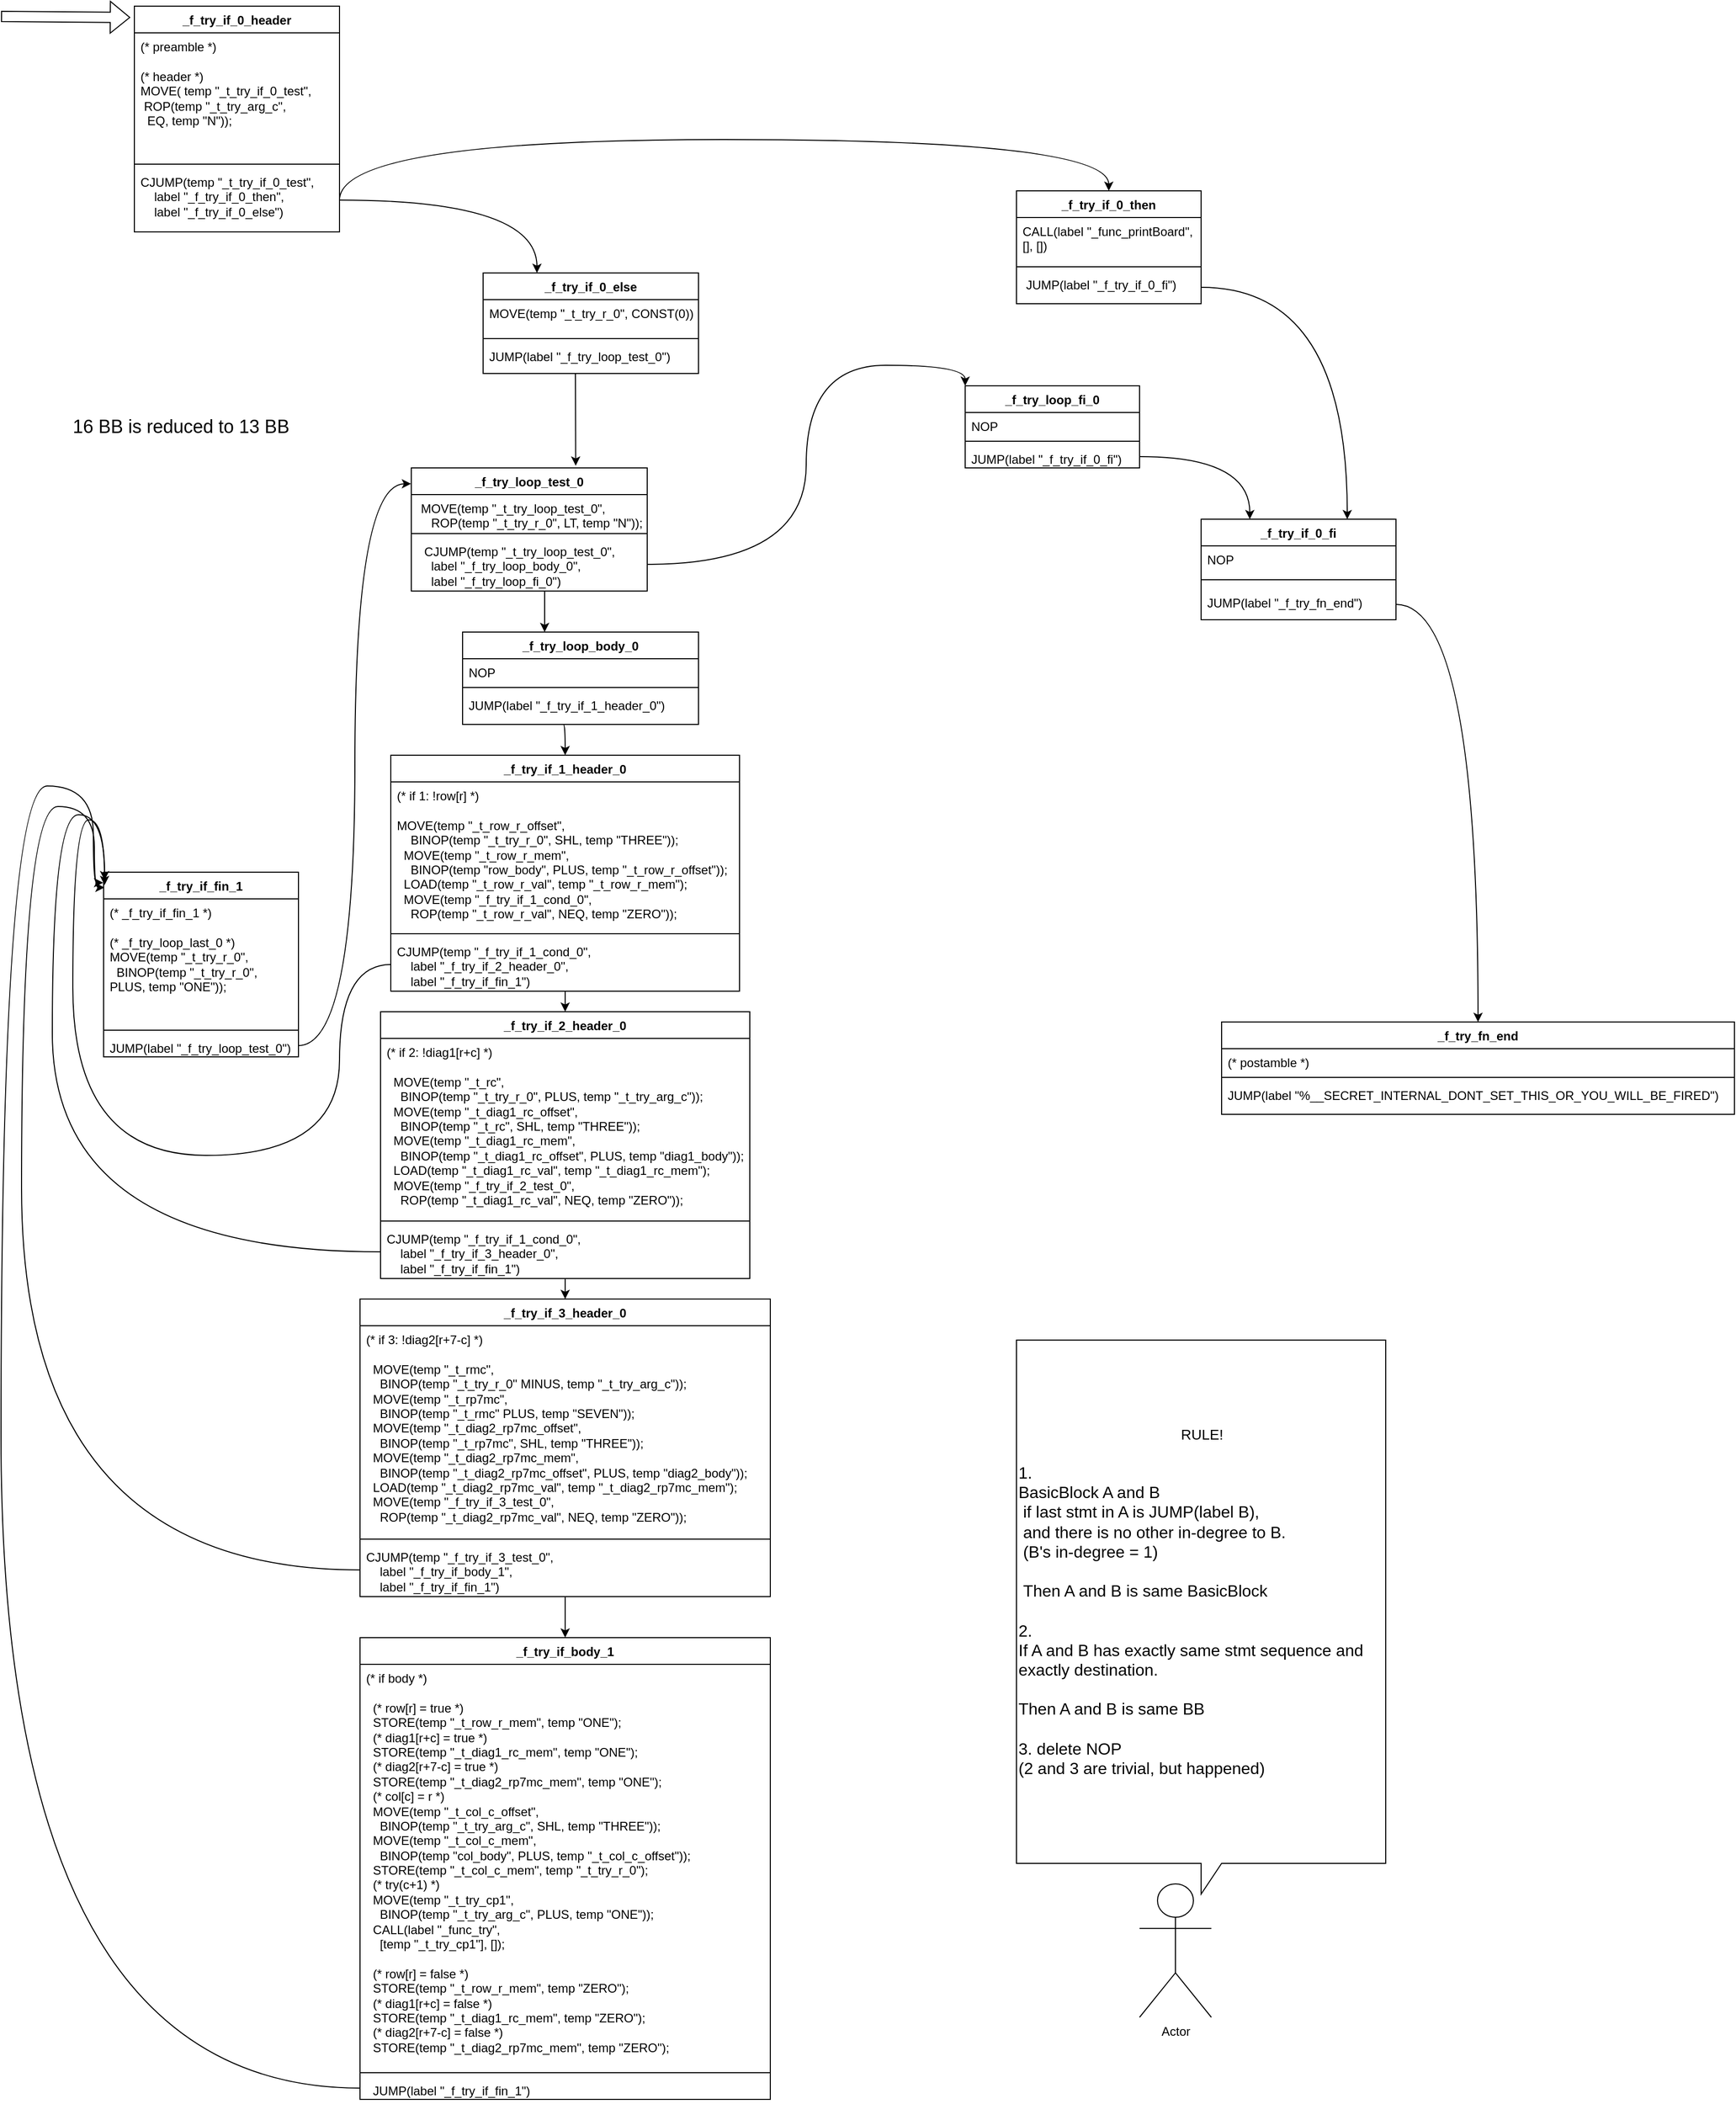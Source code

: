 <mxfile version="24.2.5" type="github">
  <diagram name="Page-1" id="pra8yOZ9Exb6OgbVI9pF">
    <mxGraphModel dx="2484" dy="1129" grid="1" gridSize="10" guides="1" tooltips="1" connect="1" arrows="1" fold="1" page="1" pageScale="1" pageWidth="850" pageHeight="1100" math="0" shadow="0">
      <root>
        <mxCell id="0" />
        <mxCell id="1" parent="0" />
        <mxCell id="ukRWAVQbogYnGtxhEbvE-15" value="_f_try_if_0_header" style="swimlane;fontStyle=1;align=center;verticalAlign=top;childLayout=stackLayout;horizontal=1;startSize=26;horizontalStack=0;resizeParent=1;resizeParentMax=0;resizeLast=0;collapsible=1;marginBottom=0;whiteSpace=wrap;html=1;" parent="1" vertex="1">
          <mxGeometry x="140" y="20" width="200" height="220" as="geometry">
            <mxRectangle x="110" y="230" width="140" height="30" as="alternateBounds" />
          </mxGeometry>
        </mxCell>
        <mxCell id="ukRWAVQbogYnGtxhEbvE-16" value="&lt;div&gt;(* preamble *)&lt;/div&gt;&lt;div&gt;&lt;br&gt;&lt;/div&gt;&lt;div&gt;(* header *)&lt;/div&gt;MOVE( temp &quot;_t_try_if_0_test&quot;,&lt;div&gt;&amp;nbsp;ROP(temp &quot;_t_try_arg_c&quot;,&lt;/div&gt;&lt;div&gt;&amp;nbsp; EQ, temp &quot;N&quot;));&lt;/div&gt;" style="text;strokeColor=none;fillColor=none;align=left;verticalAlign=top;spacingLeft=4;spacingRight=4;overflow=hidden;rotatable=0;points=[[0,0.5],[1,0.5]];portConstraint=eastwest;whiteSpace=wrap;html=1;" parent="ukRWAVQbogYnGtxhEbvE-15" vertex="1">
          <mxGeometry y="26" width="200" height="124" as="geometry" />
        </mxCell>
        <mxCell id="ukRWAVQbogYnGtxhEbvE-17" value="" style="line;strokeWidth=1;fillColor=none;align=left;verticalAlign=middle;spacingTop=-1;spacingLeft=3;spacingRight=3;rotatable=0;labelPosition=right;points=[];portConstraint=eastwest;strokeColor=inherit;" parent="ukRWAVQbogYnGtxhEbvE-15" vertex="1">
          <mxGeometry y="150" width="200" height="8" as="geometry" />
        </mxCell>
        <mxCell id="ukRWAVQbogYnGtxhEbvE-18" value="&lt;div&gt;CJUMP(temp &quot;_t_try_if_0_test&quot;,&lt;/div&gt;&lt;div&gt;&amp;nbsp; &amp;nbsp; label &quot;_f_try_if_0_then&quot;,&lt;/div&gt;&lt;div&gt;&amp;nbsp; &amp;nbsp; label &quot;_f_try_if_0_else&quot;)&lt;/div&gt;" style="text;strokeColor=none;fillColor=none;align=left;verticalAlign=top;spacingLeft=4;spacingRight=4;overflow=hidden;rotatable=0;points=[[0,0.5],[1,0.5]];portConstraint=eastwest;whiteSpace=wrap;html=1;" parent="ukRWAVQbogYnGtxhEbvE-15" vertex="1">
          <mxGeometry y="158" width="200" height="62" as="geometry" />
        </mxCell>
        <mxCell id="ukRWAVQbogYnGtxhEbvE-23" value="_f_try_if_0_then" style="swimlane;fontStyle=1;align=center;verticalAlign=top;childLayout=stackLayout;horizontal=1;startSize=26;horizontalStack=0;resizeParent=1;resizeParentMax=0;resizeLast=0;collapsible=1;marginBottom=0;whiteSpace=wrap;html=1;" parent="1" vertex="1">
          <mxGeometry x="1000" y="200" width="180" height="110" as="geometry">
            <mxRectangle x="110" y="230" width="140" height="30" as="alternateBounds" />
          </mxGeometry>
        </mxCell>
        <mxCell id="ukRWAVQbogYnGtxhEbvE-24" value="CALL(label &quot;_func_printBoard&quot;, [], [])" style="text;strokeColor=none;fillColor=none;align=left;verticalAlign=top;spacingLeft=4;spacingRight=4;overflow=hidden;rotatable=0;points=[[0,0.5],[1,0.5]];portConstraint=eastwest;whiteSpace=wrap;html=1;" parent="ukRWAVQbogYnGtxhEbvE-23" vertex="1">
          <mxGeometry y="26" width="180" height="44" as="geometry" />
        </mxCell>
        <mxCell id="ukRWAVQbogYnGtxhEbvE-25" value="" style="line;strokeWidth=1;fillColor=none;align=left;verticalAlign=middle;spacingTop=-1;spacingLeft=3;spacingRight=3;rotatable=0;labelPosition=right;points=[];portConstraint=eastwest;strokeColor=inherit;" parent="ukRWAVQbogYnGtxhEbvE-23" vertex="1">
          <mxGeometry y="70" width="180" height="8" as="geometry" />
        </mxCell>
        <mxCell id="ukRWAVQbogYnGtxhEbvE-26" value="&lt;div&gt;&amp;nbsp;JUMP(label &quot;_f_try_if_0_fi&quot;)&lt;/div&gt;" style="text;strokeColor=none;fillColor=none;align=left;verticalAlign=top;spacingLeft=4;spacingRight=4;overflow=hidden;rotatable=0;points=[[0,0.5],[1,0.5]];portConstraint=eastwest;whiteSpace=wrap;html=1;" parent="ukRWAVQbogYnGtxhEbvE-23" vertex="1">
          <mxGeometry y="78" width="180" height="32" as="geometry" />
        </mxCell>
        <mxCell id="ukRWAVQbogYnGtxhEbvE-27" value="_f_try_if_0_fi" style="swimlane;fontStyle=1;align=center;verticalAlign=top;childLayout=stackLayout;horizontal=1;startSize=26;horizontalStack=0;resizeParent=1;resizeParentMax=0;resizeLast=0;collapsible=1;marginBottom=0;whiteSpace=wrap;html=1;" parent="1" vertex="1">
          <mxGeometry x="1180" y="520" width="190" height="98" as="geometry">
            <mxRectangle x="110" y="230" width="140" height="30" as="alternateBounds" />
          </mxGeometry>
        </mxCell>
        <mxCell id="ukRWAVQbogYnGtxhEbvE-28" value="NOP" style="text;strokeColor=none;fillColor=none;align=left;verticalAlign=top;spacingLeft=4;spacingRight=4;overflow=hidden;rotatable=0;points=[[0,0.5],[1,0.5]];portConstraint=eastwest;whiteSpace=wrap;html=1;" parent="ukRWAVQbogYnGtxhEbvE-27" vertex="1">
          <mxGeometry y="26" width="190" height="24" as="geometry" />
        </mxCell>
        <mxCell id="ukRWAVQbogYnGtxhEbvE-29" value="" style="line;strokeWidth=1;fillColor=none;align=left;verticalAlign=middle;spacingTop=-1;spacingLeft=3;spacingRight=3;rotatable=0;labelPosition=right;points=[];portConstraint=eastwest;strokeColor=inherit;" parent="ukRWAVQbogYnGtxhEbvE-27" vertex="1">
          <mxGeometry y="50" width="190" height="18" as="geometry" />
        </mxCell>
        <mxCell id="ukRWAVQbogYnGtxhEbvE-30" value="&lt;div&gt;JUMP(label &quot;_f_try_fn_end&lt;span style=&quot;background-color: initial;&quot;&gt;&quot;)&lt;/span&gt;&lt;/div&gt;" style="text;strokeColor=none;fillColor=none;align=left;verticalAlign=top;spacingLeft=4;spacingRight=4;overflow=hidden;rotatable=0;points=[[0,0.5],[1,0.5]];portConstraint=eastwest;whiteSpace=wrap;html=1;" parent="ukRWAVQbogYnGtxhEbvE-27" vertex="1">
          <mxGeometry y="68" width="190" height="30" as="geometry" />
        </mxCell>
        <mxCell id="ukRWAVQbogYnGtxhEbvE-46" style="edgeStyle=orthogonalEdgeStyle;curved=1;rounded=0;orthogonalLoop=1;jettySize=auto;html=1;entryX=0.697;entryY=-0.018;entryDx=0;entryDy=0;entryPerimeter=0;" parent="1" source="ukRWAVQbogYnGtxhEbvE-37" target="ukRWAVQbogYnGtxhEbvE-47" edge="1">
          <mxGeometry relative="1" as="geometry">
            <Array as="points">
              <mxPoint x="570" y="430" />
              <mxPoint x="570" y="430" />
            </Array>
          </mxGeometry>
        </mxCell>
        <mxCell id="ukRWAVQbogYnGtxhEbvE-37" value="_f_try_if_0_else&lt;div&gt;&lt;br&gt;&lt;/div&gt;" style="swimlane;fontStyle=1;align=center;verticalAlign=top;childLayout=stackLayout;horizontal=1;startSize=26;horizontalStack=0;resizeParent=1;resizeParentMax=0;resizeLast=0;collapsible=1;marginBottom=0;whiteSpace=wrap;html=1;" parent="1" vertex="1">
          <mxGeometry x="480" y="280" width="210" height="98" as="geometry">
            <mxRectangle x="110" y="230" width="140" height="30" as="alternateBounds" />
          </mxGeometry>
        </mxCell>
        <mxCell id="ukRWAVQbogYnGtxhEbvE-38" value="MOVE(temp &quot;_t_try_r_0&quot;, CONST(0))" style="text;strokeColor=none;fillColor=none;align=left;verticalAlign=top;spacingLeft=4;spacingRight=4;overflow=hidden;rotatable=0;points=[[0,0.5],[1,0.5]];portConstraint=eastwest;whiteSpace=wrap;html=1;" parent="ukRWAVQbogYnGtxhEbvE-37" vertex="1">
          <mxGeometry y="26" width="210" height="34" as="geometry" />
        </mxCell>
        <mxCell id="ukRWAVQbogYnGtxhEbvE-39" value="" style="line;strokeWidth=1;fillColor=none;align=left;verticalAlign=middle;spacingTop=-1;spacingLeft=3;spacingRight=3;rotatable=0;labelPosition=right;points=[];portConstraint=eastwest;strokeColor=inherit;" parent="ukRWAVQbogYnGtxhEbvE-37" vertex="1">
          <mxGeometry y="60" width="210" height="8" as="geometry" />
        </mxCell>
        <mxCell id="ukRWAVQbogYnGtxhEbvE-40" value="&lt;div&gt;JUMP(label &quot;_f_try_loop_test_0&quot;)&lt;/div&gt;" style="text;strokeColor=none;fillColor=none;align=left;verticalAlign=top;spacingLeft=4;spacingRight=4;overflow=hidden;rotatable=0;points=[[0,0.5],[1,0.5]];portConstraint=eastwest;whiteSpace=wrap;html=1;" parent="ukRWAVQbogYnGtxhEbvE-37" vertex="1">
          <mxGeometry y="68" width="210" height="30" as="geometry" />
        </mxCell>
        <mxCell id="ukRWAVQbogYnGtxhEbvE-47" value="&lt;div&gt;_f_try_loop_test_0&lt;/div&gt;" style="swimlane;fontStyle=1;align=center;verticalAlign=top;childLayout=stackLayout;horizontal=1;startSize=26;horizontalStack=0;resizeParent=1;resizeParentMax=0;resizeLast=0;collapsible=1;marginBottom=0;whiteSpace=wrap;html=1;" parent="1" vertex="1">
          <mxGeometry x="410" y="470" width="230" height="120" as="geometry">
            <mxRectangle x="110" y="230" width="140" height="30" as="alternateBounds" />
          </mxGeometry>
        </mxCell>
        <mxCell id="ukRWAVQbogYnGtxhEbvE-48" value="&lt;div&gt;&amp;nbsp;MOVE(temp &quot;_t_try_loop_test_0&quot;,&lt;/div&gt;&lt;div&gt;&amp;nbsp; &amp;nbsp; ROP(temp &quot;_t_try_r_0&quot;, LT, temp &quot;N&quot;));&lt;/div&gt;&lt;div&gt;&lt;br&gt;&lt;/div&gt;" style="text;strokeColor=none;fillColor=none;align=left;verticalAlign=top;spacingLeft=4;spacingRight=4;overflow=hidden;rotatable=0;points=[[0,0.5],[1,0.5]];portConstraint=eastwest;whiteSpace=wrap;html=1;" parent="ukRWAVQbogYnGtxhEbvE-47" vertex="1">
          <mxGeometry y="26" width="230" height="34" as="geometry" />
        </mxCell>
        <mxCell id="ukRWAVQbogYnGtxhEbvE-49" value="" style="line;strokeWidth=1;fillColor=none;align=left;verticalAlign=middle;spacingTop=-1;spacingLeft=3;spacingRight=3;rotatable=0;labelPosition=right;points=[];portConstraint=eastwest;strokeColor=inherit;" parent="ukRWAVQbogYnGtxhEbvE-47" vertex="1">
          <mxGeometry y="60" width="230" height="8" as="geometry" />
        </mxCell>
        <mxCell id="ukRWAVQbogYnGtxhEbvE-50" value="&lt;div&gt;&amp;nbsp; CJUMP(temp &quot;_t_try_loop_test_0&quot;,&lt;/div&gt;&lt;div&gt;&amp;nbsp; &amp;nbsp; label &quot;_f_try_loop_body_0&quot;,&lt;/div&gt;&lt;div&gt;&amp;nbsp; &amp;nbsp; label &quot;_f_try_loop_fi_0&quot;)&lt;/div&gt;&lt;div&gt;&lt;br&gt;&lt;/div&gt;" style="text;strokeColor=none;fillColor=none;align=left;verticalAlign=top;spacingLeft=4;spacingRight=4;overflow=hidden;rotatable=0;points=[[0,0.5],[1,0.5]];portConstraint=eastwest;whiteSpace=wrap;html=1;" parent="ukRWAVQbogYnGtxhEbvE-47" vertex="1">
          <mxGeometry y="68" width="230" height="52" as="geometry" />
        </mxCell>
        <mxCell id="ukRWAVQbogYnGtxhEbvE-54" value="&lt;div&gt;_f_try_loop_fi_0&lt;/div&gt;" style="swimlane;fontStyle=1;align=center;verticalAlign=top;childLayout=stackLayout;horizontal=1;startSize=26;horizontalStack=0;resizeParent=1;resizeParentMax=0;resizeLast=0;collapsible=1;marginBottom=0;whiteSpace=wrap;html=1;" parent="1" vertex="1">
          <mxGeometry x="950" y="390" width="170" height="80" as="geometry">
            <mxRectangle x="110" y="230" width="140" height="30" as="alternateBounds" />
          </mxGeometry>
        </mxCell>
        <mxCell id="ukRWAVQbogYnGtxhEbvE-55" value="&lt;div&gt;NOP&lt;/div&gt;" style="text;strokeColor=none;fillColor=none;align=left;verticalAlign=top;spacingLeft=4;spacingRight=4;overflow=hidden;rotatable=0;points=[[0,0.5],[1,0.5]];portConstraint=eastwest;whiteSpace=wrap;html=1;" parent="ukRWAVQbogYnGtxhEbvE-54" vertex="1">
          <mxGeometry y="26" width="170" height="24" as="geometry" />
        </mxCell>
        <mxCell id="ukRWAVQbogYnGtxhEbvE-56" value="" style="line;strokeWidth=1;fillColor=none;align=left;verticalAlign=middle;spacingTop=-1;spacingLeft=3;spacingRight=3;rotatable=0;labelPosition=right;points=[];portConstraint=eastwest;strokeColor=inherit;" parent="ukRWAVQbogYnGtxhEbvE-54" vertex="1">
          <mxGeometry y="50" width="170" height="8" as="geometry" />
        </mxCell>
        <mxCell id="ukRWAVQbogYnGtxhEbvE-57" value="&lt;div&gt;JUMP(label &quot;_f_try_if_0_fi&quot;)&lt;/div&gt;" style="text;strokeColor=none;fillColor=none;align=left;verticalAlign=top;spacingLeft=4;spacingRight=4;overflow=hidden;rotatable=0;points=[[0,0.5],[1,0.5]];portConstraint=eastwest;whiteSpace=wrap;html=1;" parent="ukRWAVQbogYnGtxhEbvE-54" vertex="1">
          <mxGeometry y="58" width="170" height="22" as="geometry" />
        </mxCell>
        <mxCell id="ukRWAVQbogYnGtxhEbvE-65" style="edgeStyle=orthogonalEdgeStyle;curved=1;rounded=0;orthogonalLoop=1;jettySize=auto;html=1;exitX=1;exitY=0.5;exitDx=0;exitDy=0;entryX=0.5;entryY=0;entryDx=0;entryDy=0;" parent="1" source="ukRWAVQbogYnGtxhEbvE-18" target="ukRWAVQbogYnGtxhEbvE-23" edge="1">
          <mxGeometry relative="1" as="geometry">
            <Array as="points">
              <mxPoint x="340" y="150" />
              <mxPoint x="1090" y="150" />
            </Array>
          </mxGeometry>
        </mxCell>
        <mxCell id="ukRWAVQbogYnGtxhEbvE-69" value="&lt;div&gt;_f_try_loop_body_0&lt;/div&gt;" style="swimlane;fontStyle=1;align=center;verticalAlign=top;childLayout=stackLayout;horizontal=1;startSize=26;horizontalStack=0;resizeParent=1;resizeParentMax=0;resizeLast=0;collapsible=1;marginBottom=0;whiteSpace=wrap;html=1;" parent="1" vertex="1">
          <mxGeometry x="460" y="630" width="230" height="90" as="geometry">
            <mxRectangle x="110" y="230" width="140" height="30" as="alternateBounds" />
          </mxGeometry>
        </mxCell>
        <mxCell id="ukRWAVQbogYnGtxhEbvE-70" value="&lt;div&gt;NOP&lt;/div&gt;" style="text;strokeColor=none;fillColor=none;align=left;verticalAlign=top;spacingLeft=4;spacingRight=4;overflow=hidden;rotatable=0;points=[[0,0.5],[1,0.5]];portConstraint=eastwest;whiteSpace=wrap;html=1;" parent="ukRWAVQbogYnGtxhEbvE-69" vertex="1">
          <mxGeometry y="26" width="230" height="24" as="geometry" />
        </mxCell>
        <mxCell id="ukRWAVQbogYnGtxhEbvE-71" value="" style="line;strokeWidth=1;fillColor=none;align=left;verticalAlign=middle;spacingTop=-1;spacingLeft=3;spacingRight=3;rotatable=0;labelPosition=right;points=[];portConstraint=eastwest;strokeColor=inherit;" parent="ukRWAVQbogYnGtxhEbvE-69" vertex="1">
          <mxGeometry y="50" width="230" height="8" as="geometry" />
        </mxCell>
        <mxCell id="ukRWAVQbogYnGtxhEbvE-72" value="&lt;div&gt;JUMP(label &quot;_f_try_if_1_header_0&quot;)&lt;/div&gt;" style="text;strokeColor=none;fillColor=none;align=left;verticalAlign=top;spacingLeft=4;spacingRight=4;overflow=hidden;rotatable=0;points=[[0,0.5],[1,0.5]];portConstraint=eastwest;whiteSpace=wrap;html=1;" parent="ukRWAVQbogYnGtxhEbvE-69" vertex="1">
          <mxGeometry y="58" width="230" height="32" as="geometry" />
        </mxCell>
        <mxCell id="HyJfXXgfWstk8w3jQpry-21" value="" style="edgeStyle=orthogonalEdgeStyle;curved=1;rounded=0;orthogonalLoop=1;jettySize=auto;html=1;" parent="1" source="HyJfXXgfWstk8w3jQpry-9" target="HyJfXXgfWstk8w3jQpry-17" edge="1">
          <mxGeometry relative="1" as="geometry" />
        </mxCell>
        <mxCell id="HyJfXXgfWstk8w3jQpry-9" value="_f_try_if_1_header_0" style="swimlane;fontStyle=1;align=center;verticalAlign=top;childLayout=stackLayout;horizontal=1;startSize=26;horizontalStack=0;resizeParent=1;resizeParentMax=0;resizeLast=0;collapsible=1;marginBottom=0;whiteSpace=wrap;html=1;" parent="1" vertex="1">
          <mxGeometry x="390" y="750" width="340" height="230" as="geometry">
            <mxRectangle x="110" y="230" width="140" height="30" as="alternateBounds" />
          </mxGeometry>
        </mxCell>
        <mxCell id="HyJfXXgfWstk8w3jQpry-10" value="&lt;div&gt;(* if 1: !row[r] *)&lt;/div&gt;&lt;div&gt;&lt;br&gt;&lt;/div&gt;&lt;div&gt;MOVE(temp &quot;_t_row_r_offset&quot;,&lt;/div&gt;&lt;div&gt;&amp;nbsp; &amp;nbsp; BINOP(temp &quot;_t_try_r_0&quot;, SHL, temp &quot;THREE&quot;));&lt;/div&gt;&lt;div&gt;&amp;nbsp; MOVE(temp &quot;_t_row_r_mem&quot;,&lt;/div&gt;&lt;div&gt;&amp;nbsp; &amp;nbsp; BINOP(temp &quot;row_body&quot;, PLUS, temp &quot;_t_row_r_offset&quot;));&lt;/div&gt;&lt;div&gt;&amp;nbsp; LOAD(temp &quot;_t_row_r_val&quot;, temp &quot;_t_row_r_mem&quot;);&lt;/div&gt;&lt;div&gt;&amp;nbsp; MOVE(temp &quot;_f_try_if_1_cond_0&quot;,&lt;/div&gt;&lt;div&gt;&amp;nbsp; &amp;nbsp; ROP(temp &quot;_t_row_r_val&quot;, NEQ, temp &quot;ZERO&quot;));&lt;/div&gt;&lt;div&gt;&lt;br&gt;&lt;/div&gt;" style="text;strokeColor=none;fillColor=none;align=left;verticalAlign=top;spacingLeft=4;spacingRight=4;overflow=hidden;rotatable=0;points=[[0,0.5],[1,0.5]];portConstraint=eastwest;whiteSpace=wrap;html=1;" parent="HyJfXXgfWstk8w3jQpry-9" vertex="1">
          <mxGeometry y="26" width="340" height="144" as="geometry" />
        </mxCell>
        <mxCell id="HyJfXXgfWstk8w3jQpry-11" value="" style="line;strokeWidth=1;fillColor=none;align=left;verticalAlign=middle;spacingTop=-1;spacingLeft=3;spacingRight=3;rotatable=0;labelPosition=right;points=[];portConstraint=eastwest;strokeColor=inherit;" parent="HyJfXXgfWstk8w3jQpry-9" vertex="1">
          <mxGeometry y="170" width="340" height="8" as="geometry" />
        </mxCell>
        <mxCell id="HyJfXXgfWstk8w3jQpry-12" value="&lt;div&gt;CJUMP(temp &quot;_f_try_if_1_cond_0&quot;,&lt;/div&gt;&lt;div&gt;&amp;nbsp; &amp;nbsp; label &quot;_f_try_if_2_header_0&quot;,&lt;/div&gt;&lt;div&gt;&amp;nbsp; &amp;nbsp; label &quot;_f_try_if_fin_1&quot;)&lt;/div&gt;&lt;div&gt;&lt;br&gt;&lt;/div&gt;" style="text;strokeColor=none;fillColor=none;align=left;verticalAlign=top;spacingLeft=4;spacingRight=4;overflow=hidden;rotatable=0;points=[[0,0.5],[1,0.5]];portConstraint=eastwest;whiteSpace=wrap;html=1;" parent="HyJfXXgfWstk8w3jQpry-9" vertex="1">
          <mxGeometry y="178" width="340" height="52" as="geometry" />
        </mxCell>
        <mxCell id="HyJfXXgfWstk8w3jQpry-14" style="edgeStyle=orthogonalEdgeStyle;curved=1;rounded=0;orthogonalLoop=1;jettySize=auto;html=1;entryX=0.5;entryY=0;entryDx=0;entryDy=0;exitX=0.428;exitY=1.014;exitDx=0;exitDy=0;exitPerimeter=0;" parent="1" source="ukRWAVQbogYnGtxhEbvE-72" target="HyJfXXgfWstk8w3jQpry-9" edge="1">
          <mxGeometry relative="1" as="geometry" />
        </mxCell>
        <mxCell id="HyJfXXgfWstk8w3jQpry-26" value="" style="edgeStyle=orthogonalEdgeStyle;curved=1;rounded=0;orthogonalLoop=1;jettySize=auto;html=1;" parent="1" source="HyJfXXgfWstk8w3jQpry-17" target="HyJfXXgfWstk8w3jQpry-22" edge="1">
          <mxGeometry relative="1" as="geometry" />
        </mxCell>
        <mxCell id="HyJfXXgfWstk8w3jQpry-17" value="_f_try_if_2_header_0" style="swimlane;fontStyle=1;align=center;verticalAlign=top;childLayout=stackLayout;horizontal=1;startSize=26;horizontalStack=0;resizeParent=1;resizeParentMax=0;resizeLast=0;collapsible=1;marginBottom=0;whiteSpace=wrap;html=1;" parent="1" vertex="1">
          <mxGeometry x="380" y="1000" width="360" height="260" as="geometry">
            <mxRectangle x="110" y="230" width="140" height="30" as="alternateBounds" />
          </mxGeometry>
        </mxCell>
        <mxCell id="HyJfXXgfWstk8w3jQpry-18" value="&lt;div&gt;(* if 2: !diag1[r+c] *)&lt;/div&gt;&lt;div&gt;&lt;br&gt;&lt;/div&gt;&lt;div&gt;&lt;div&gt;&amp;nbsp; MOVE(temp &quot;_t_rc&quot;,&lt;/div&gt;&lt;div&gt;&amp;nbsp; &amp;nbsp; BINOP(temp &quot;_t_try_r_0&quot;, PLUS, temp &quot;_t_try_arg_c&quot;));&lt;/div&gt;&lt;div&gt;&amp;nbsp; MOVE(temp &quot;_t_diag1_rc_offset&quot;,&lt;/div&gt;&lt;div&gt;&amp;nbsp; &amp;nbsp; BINOP(temp &quot;_t_rc&quot;, SHL, temp &quot;THREE&quot;));&lt;/div&gt;&lt;div&gt;&amp;nbsp; MOVE(temp &quot;_t_diag1_rc_mem&quot;,&lt;/div&gt;&lt;div&gt;&amp;nbsp; &amp;nbsp; BINOP(temp &quot;_t_diag1_rc_offset&quot;, PLUS, temp &quot;diag1_body&quot;));&lt;/div&gt;&lt;div&gt;&amp;nbsp; LOAD(temp &quot;_t_diag1_rc_val&quot;, temp &quot;_t_diag1_rc_mem&quot;);&lt;/div&gt;&lt;div&gt;&amp;nbsp; MOVE(temp &quot;_f_try_if_2_test_0&quot;,&lt;/div&gt;&lt;div&gt;&amp;nbsp; &amp;nbsp; ROP(temp &quot;_t_diag1_rc_val&quot;, NEQ, temp &quot;ZERO&quot;));&lt;/div&gt;&lt;/div&gt;&lt;div&gt;&lt;br&gt;&lt;/div&gt;" style="text;strokeColor=none;fillColor=none;align=left;verticalAlign=top;spacingLeft=4;spacingRight=4;overflow=hidden;rotatable=0;points=[[0,0.5],[1,0.5]];portConstraint=eastwest;whiteSpace=wrap;html=1;" parent="HyJfXXgfWstk8w3jQpry-17" vertex="1">
          <mxGeometry y="26" width="360" height="174" as="geometry" />
        </mxCell>
        <mxCell id="HyJfXXgfWstk8w3jQpry-19" value="" style="line;strokeWidth=1;fillColor=none;align=left;verticalAlign=middle;spacingTop=-1;spacingLeft=3;spacingRight=3;rotatable=0;labelPosition=right;points=[];portConstraint=eastwest;strokeColor=inherit;" parent="HyJfXXgfWstk8w3jQpry-17" vertex="1">
          <mxGeometry y="200" width="360" height="8" as="geometry" />
        </mxCell>
        <mxCell id="HyJfXXgfWstk8w3jQpry-20" value="&lt;div&gt;CJUMP(temp &quot;_f_try_if_1_cond_0&quot;,&lt;/div&gt;&lt;div&gt;&amp;nbsp; &amp;nbsp; label &quot;_f_try_if_3_header_0&quot;,&lt;/div&gt;&lt;div&gt;&amp;nbsp; &amp;nbsp; label &quot;_f_try_if_fin_1&quot;)&lt;/div&gt;&lt;div&gt;&lt;br&gt;&lt;/div&gt;" style="text;strokeColor=none;fillColor=none;align=left;verticalAlign=top;spacingLeft=4;spacingRight=4;overflow=hidden;rotatable=0;points=[[0,0.5],[1,0.5]];portConstraint=eastwest;whiteSpace=wrap;html=1;" parent="HyJfXXgfWstk8w3jQpry-17" vertex="1">
          <mxGeometry y="208" width="360" height="52" as="geometry" />
        </mxCell>
        <mxCell id="HyJfXXgfWstk8w3jQpry-31" value="" style="edgeStyle=orthogonalEdgeStyle;curved=1;rounded=0;orthogonalLoop=1;jettySize=auto;html=1;" parent="1" source="HyJfXXgfWstk8w3jQpry-22" target="HyJfXXgfWstk8w3jQpry-27" edge="1">
          <mxGeometry relative="1" as="geometry" />
        </mxCell>
        <mxCell id="HyJfXXgfWstk8w3jQpry-22" value="_f_try_if_3_header_0" style="swimlane;fontStyle=1;align=center;verticalAlign=top;childLayout=stackLayout;horizontal=1;startSize=26;horizontalStack=0;resizeParent=1;resizeParentMax=0;resizeLast=0;collapsible=1;marginBottom=0;whiteSpace=wrap;html=1;" parent="1" vertex="1">
          <mxGeometry x="360" y="1280" width="400" height="290" as="geometry">
            <mxRectangle x="110" y="230" width="140" height="30" as="alternateBounds" />
          </mxGeometry>
        </mxCell>
        <mxCell id="HyJfXXgfWstk8w3jQpry-23" value="&lt;div&gt;(* if 3: !diag2[r+7-c] *)&lt;/div&gt;&lt;div&gt;&lt;br&gt;&lt;/div&gt;&lt;div&gt;&lt;div&gt;&lt;div&gt;&amp;nbsp; MOVE(temp &quot;_t_rmc&quot;,&lt;/div&gt;&lt;div&gt;&amp;nbsp; &amp;nbsp; BINOP(temp &quot;_t_try_r_0&quot; MINUS, temp &quot;_t_try_arg_c&quot;));&lt;/div&gt;&lt;div&gt;&amp;nbsp; MOVE(temp &quot;_t_rp7mc&quot;,&lt;/div&gt;&lt;div&gt;&amp;nbsp; &amp;nbsp; BINOP(temp &quot;_t_rmc&quot; PLUS, temp &quot;SEVEN&quot;));&lt;/div&gt;&lt;div&gt;&amp;nbsp; MOVE(temp &quot;_t_diag2_rp7mc_offset&quot;,&lt;/div&gt;&lt;div&gt;&amp;nbsp; &amp;nbsp; BINOP(temp &quot;_t_rp7mc&quot;, SHL, temp &quot;THREE&quot;));&lt;/div&gt;&lt;div&gt;&amp;nbsp; MOVE(temp &quot;_t_diag2_rp7mc_mem&quot;,&lt;/div&gt;&lt;div&gt;&amp;nbsp; &amp;nbsp; BINOP(temp &quot;_t_diag2_rp7mc_offset&quot;, PLUS, temp &quot;diag2_body&quot;));&lt;/div&gt;&lt;div&gt;&amp;nbsp; LOAD(temp &quot;_t_diag2_rp7mc_val&quot;, temp &quot;_t_diag2_rp7mc_mem&quot;);&lt;/div&gt;&lt;div&gt;&amp;nbsp; MOVE(temp &quot;_f_try_if_3_test_0&quot;,&lt;/div&gt;&lt;div&gt;&amp;nbsp; &amp;nbsp; ROP(temp &quot;_t_diag2_rp7mc_val&quot;, NEQ, temp &quot;ZERO&quot;));&lt;/div&gt;&lt;/div&gt;&lt;/div&gt;&lt;div&gt;&lt;br&gt;&lt;/div&gt;" style="text;strokeColor=none;fillColor=none;align=left;verticalAlign=top;spacingLeft=4;spacingRight=4;overflow=hidden;rotatable=0;points=[[0,0.5],[1,0.5]];portConstraint=eastwest;whiteSpace=wrap;html=1;" parent="HyJfXXgfWstk8w3jQpry-22" vertex="1">
          <mxGeometry y="26" width="400" height="204" as="geometry" />
        </mxCell>
        <mxCell id="HyJfXXgfWstk8w3jQpry-24" value="" style="line;strokeWidth=1;fillColor=none;align=left;verticalAlign=middle;spacingTop=-1;spacingLeft=3;spacingRight=3;rotatable=0;labelPosition=right;points=[];portConstraint=eastwest;strokeColor=inherit;" parent="HyJfXXgfWstk8w3jQpry-22" vertex="1">
          <mxGeometry y="230" width="400" height="8" as="geometry" />
        </mxCell>
        <mxCell id="HyJfXXgfWstk8w3jQpry-25" value="&lt;div&gt;&lt;div&gt;CJUMP(temp &quot;_f_try_if_3_test_0&quot;,&lt;/div&gt;&lt;div&gt;&amp;nbsp; &amp;nbsp; label &quot;_f_try_if_body_1&quot;,&lt;/div&gt;&lt;div&gt;&amp;nbsp; &amp;nbsp; label &quot;_f_try_if_fin_1&quot;)&lt;/div&gt;&lt;/div&gt;" style="text;strokeColor=none;fillColor=none;align=left;verticalAlign=top;spacingLeft=4;spacingRight=4;overflow=hidden;rotatable=0;points=[[0,0.5],[1,0.5]];portConstraint=eastwest;whiteSpace=wrap;html=1;" parent="HyJfXXgfWstk8w3jQpry-22" vertex="1">
          <mxGeometry y="238" width="400" height="52" as="geometry" />
        </mxCell>
        <mxCell id="HyJfXXgfWstk8w3jQpry-27" value="_f_try_if_body_1" style="swimlane;fontStyle=1;align=center;verticalAlign=top;childLayout=stackLayout;horizontal=1;startSize=26;horizontalStack=0;resizeParent=1;resizeParentMax=0;resizeLast=0;collapsible=1;marginBottom=0;whiteSpace=wrap;html=1;" parent="1" vertex="1">
          <mxGeometry x="360" y="1610" width="400" height="450" as="geometry">
            <mxRectangle x="360" y="1610" width="140" height="30" as="alternateBounds" />
          </mxGeometry>
        </mxCell>
        <mxCell id="HyJfXXgfWstk8w3jQpry-28" value="&lt;div&gt;(* if body *)&lt;/div&gt;&lt;div&gt;&lt;br&gt;&lt;/div&gt;&lt;div&gt;&lt;div&gt;&lt;div&gt;&lt;div&gt;&amp;nbsp; (* row[r] = true *)&lt;/div&gt;&lt;div&gt;&amp;nbsp; STORE(temp &quot;_t_row_r_mem&quot;, temp &quot;ONE&quot;);&lt;/div&gt;&lt;div&gt;&amp;nbsp; (* diag1[r+c] = true *)&lt;/div&gt;&lt;div&gt;&amp;nbsp; STORE(temp &quot;_t_diag1_rc_mem&quot;, temp &quot;ONE&quot;);&lt;/div&gt;&lt;div&gt;&amp;nbsp; (* diag2[r+7-c] = true *)&lt;/div&gt;&lt;div&gt;&amp;nbsp; STORE(temp &quot;_t_diag2_rp7mc_mem&quot;, temp &quot;ONE&quot;);&lt;/div&gt;&lt;div&gt;&amp;nbsp; (* col[c] = r *)&lt;/div&gt;&lt;div&gt;&amp;nbsp; MOVE(temp &quot;_t_col_c_offset&quot;,&lt;/div&gt;&lt;div&gt;&amp;nbsp; &amp;nbsp; BINOP(temp &quot;_t_try_arg_c&quot;, SHL, temp &quot;THREE&quot;));&lt;/div&gt;&lt;div&gt;&amp;nbsp; MOVE(temp &quot;_t_col_c_mem&quot;,&lt;/div&gt;&lt;div&gt;&amp;nbsp; &amp;nbsp; BINOP(temp &quot;col_body&quot;, PLUS, temp &quot;_t_col_c_offset&quot;));&lt;/div&gt;&lt;div&gt;&amp;nbsp; STORE(temp &quot;_t_col_c_mem&quot;, temp &quot;_t_try_r_0&quot;);&lt;/div&gt;&lt;div&gt;&amp;nbsp; (* try(c+1) *)&lt;/div&gt;&lt;div&gt;&amp;nbsp; MOVE(temp &quot;_t_try_cp1&quot;,&lt;/div&gt;&lt;div&gt;&amp;nbsp; &amp;nbsp; BINOP(temp &quot;_t_try_arg_c&quot;, PLUS, temp &quot;ONE&quot;));&lt;/div&gt;&lt;div&gt;&amp;nbsp; CALL(label &quot;_func_try&quot;,&amp;nbsp;&lt;/div&gt;&lt;div&gt;&amp;nbsp; &amp;nbsp; [temp &quot;_t_try_cp1&quot;], []);&lt;/div&gt;&lt;div&gt;&lt;br&gt;&lt;/div&gt;&lt;div&gt;&amp;nbsp; (* row[r] = false *)&lt;/div&gt;&lt;div&gt;&amp;nbsp; STORE(temp &quot;_t_row_r_mem&quot;, temp &quot;ZERO&quot;);&lt;/div&gt;&lt;div&gt;&amp;nbsp; (* diag1[r+c] = false *)&lt;/div&gt;&lt;div&gt;&amp;nbsp; STORE(temp &quot;_t_diag1_rc_mem&quot;, temp &quot;ZERO&quot;);&lt;/div&gt;&lt;div&gt;&amp;nbsp; (* diag2[r+7-c] = false *)&lt;/div&gt;&lt;div&gt;&amp;nbsp; STORE(temp &quot;_t_diag2_rp7mc_mem&quot;, temp &quot;ZERO&quot;);&lt;/div&gt;&lt;div&gt;&amp;nbsp;&lt;/div&gt;&lt;/div&gt;&lt;/div&gt;&lt;/div&gt;" style="text;strokeColor=none;fillColor=none;align=left;verticalAlign=top;spacingLeft=4;spacingRight=4;overflow=hidden;rotatable=0;points=[[0,0.5],[1,0.5]];portConstraint=eastwest;whiteSpace=wrap;html=1;" parent="HyJfXXgfWstk8w3jQpry-27" vertex="1">
          <mxGeometry y="26" width="400" height="394" as="geometry" />
        </mxCell>
        <mxCell id="HyJfXXgfWstk8w3jQpry-29" value="" style="line;strokeWidth=1;fillColor=none;align=left;verticalAlign=middle;spacingTop=-1;spacingLeft=3;spacingRight=3;rotatable=0;labelPosition=right;points=[];portConstraint=eastwest;strokeColor=inherit;" parent="HyJfXXgfWstk8w3jQpry-27" vertex="1">
          <mxGeometry y="420" width="400" height="8" as="geometry" />
        </mxCell>
        <mxCell id="HyJfXXgfWstk8w3jQpry-30" value="&lt;div&gt;&amp;nbsp; JUMP(label &quot;_f_try_if_fin_1&quot;)&lt;/div&gt;" style="text;strokeColor=none;fillColor=none;align=left;verticalAlign=top;spacingLeft=4;spacingRight=4;overflow=hidden;rotatable=0;points=[[0,0.5],[1,0.5]];portConstraint=eastwest;whiteSpace=wrap;html=1;" parent="HyJfXXgfWstk8w3jQpry-27" vertex="1">
          <mxGeometry y="428" width="400" height="22" as="geometry" />
        </mxCell>
        <mxCell id="HyJfXXgfWstk8w3jQpry-32" value="&lt;div&gt;_f_try_fn_end&lt;/div&gt;" style="swimlane;fontStyle=1;align=center;verticalAlign=top;childLayout=stackLayout;horizontal=1;startSize=26;horizontalStack=0;resizeParent=1;resizeParentMax=0;resizeLast=0;collapsible=1;marginBottom=0;whiteSpace=wrap;html=1;" parent="1" vertex="1">
          <mxGeometry x="1200" y="1010" width="500" height="90" as="geometry">
            <mxRectangle x="110" y="230" width="140" height="30" as="alternateBounds" />
          </mxGeometry>
        </mxCell>
        <mxCell id="HyJfXXgfWstk8w3jQpry-33" value="&lt;div&gt;(* postamble *)&lt;/div&gt;" style="text;strokeColor=none;fillColor=none;align=left;verticalAlign=top;spacingLeft=4;spacingRight=4;overflow=hidden;rotatable=0;points=[[0,0.5],[1,0.5]];portConstraint=eastwest;whiteSpace=wrap;html=1;" parent="HyJfXXgfWstk8w3jQpry-32" vertex="1">
          <mxGeometry y="26" width="500" height="24" as="geometry" />
        </mxCell>
        <mxCell id="HyJfXXgfWstk8w3jQpry-34" value="" style="line;strokeWidth=1;fillColor=none;align=left;verticalAlign=middle;spacingTop=-1;spacingLeft=3;spacingRight=3;rotatable=0;labelPosition=right;points=[];portConstraint=eastwest;strokeColor=inherit;" parent="HyJfXXgfWstk8w3jQpry-32" vertex="1">
          <mxGeometry y="50" width="500" height="8" as="geometry" />
        </mxCell>
        <mxCell id="HyJfXXgfWstk8w3jQpry-35" value="&lt;div&gt;JUMP(label &quot;%__SECRET_INTERNAL_DONT_SET_THIS_OR_YOU_WILL_BE_FIRED&quot;)&lt;/div&gt;&lt;div&gt;&lt;br&gt;&lt;/div&gt;" style="text;strokeColor=none;fillColor=none;align=left;verticalAlign=top;spacingLeft=4;spacingRight=4;overflow=hidden;rotatable=0;points=[[0,0.5],[1,0.5]];portConstraint=eastwest;whiteSpace=wrap;html=1;" parent="HyJfXXgfWstk8w3jQpry-32" vertex="1">
          <mxGeometry y="58" width="500" height="32" as="geometry" />
        </mxCell>
        <mxCell id="HyJfXXgfWstk8w3jQpry-43" style="edgeStyle=orthogonalEdgeStyle;curved=1;rounded=0;orthogonalLoop=1;jettySize=auto;html=1;entryX=0.25;entryY=0;entryDx=0;entryDy=0;" parent="1" source="ukRWAVQbogYnGtxhEbvE-57" target="ukRWAVQbogYnGtxhEbvE-27" edge="1">
          <mxGeometry relative="1" as="geometry" />
        </mxCell>
        <mxCell id="HyJfXXgfWstk8w3jQpry-47" style="edgeStyle=orthogonalEdgeStyle;curved=1;rounded=0;orthogonalLoop=1;jettySize=auto;html=1;" parent="1" source="ukRWAVQbogYnGtxhEbvE-50" edge="1">
          <mxGeometry relative="1" as="geometry">
            <Array as="points">
              <mxPoint x="540" y="630" />
            </Array>
            <mxPoint x="540" y="630" as="targetPoint" />
          </mxGeometry>
        </mxCell>
        <mxCell id="HyJfXXgfWstk8w3jQpry-52" style="edgeStyle=orthogonalEdgeStyle;curved=1;rounded=0;orthogonalLoop=1;jettySize=auto;html=1;entryX=0.25;entryY=0;entryDx=0;entryDy=0;" parent="1" source="ukRWAVQbogYnGtxhEbvE-18" target="ukRWAVQbogYnGtxhEbvE-37" edge="1">
          <mxGeometry relative="1" as="geometry" />
        </mxCell>
        <mxCell id="HyJfXXgfWstk8w3jQpry-53" value="&lt;div&gt;_f_try_if_fin_1&lt;/div&gt;" style="swimlane;fontStyle=1;align=center;verticalAlign=top;childLayout=stackLayout;horizontal=1;startSize=26;horizontalStack=0;resizeParent=1;resizeParentMax=0;resizeLast=0;collapsible=1;marginBottom=0;whiteSpace=wrap;html=1;" parent="1" vertex="1">
          <mxGeometry x="110" y="864" width="190" height="180" as="geometry">
            <mxRectangle x="110" y="230" width="140" height="30" as="alternateBounds" />
          </mxGeometry>
        </mxCell>
        <mxCell id="HyJfXXgfWstk8w3jQpry-54" value="&lt;div&gt;(* _f_try_if_fin_1 *)&lt;/div&gt;&lt;div&gt;&lt;br&gt;&lt;/div&gt;&lt;div&gt;(* _f_try_loop_last_0 *)&lt;/div&gt;&lt;div&gt;&lt;div&gt;MOVE(temp &quot;_t_try_r_0&quot;,&lt;/div&gt;&lt;div&gt;&amp;nbsp; BINOP(temp &quot;_t_try_r_0&quot;, PLUS, temp &quot;ONE&quot;));&lt;/div&gt;&lt;/div&gt;" style="text;strokeColor=none;fillColor=none;align=left;verticalAlign=top;spacingLeft=4;spacingRight=4;overflow=hidden;rotatable=0;points=[[0,0.5],[1,0.5]];portConstraint=eastwest;whiteSpace=wrap;html=1;" parent="HyJfXXgfWstk8w3jQpry-53" vertex="1">
          <mxGeometry y="26" width="190" height="124" as="geometry" />
        </mxCell>
        <mxCell id="HyJfXXgfWstk8w3jQpry-55" value="" style="line;strokeWidth=1;fillColor=none;align=left;verticalAlign=middle;spacingTop=-1;spacingLeft=3;spacingRight=3;rotatable=0;labelPosition=right;points=[];portConstraint=eastwest;strokeColor=inherit;" parent="HyJfXXgfWstk8w3jQpry-53" vertex="1">
          <mxGeometry y="150" width="190" height="8" as="geometry" />
        </mxCell>
        <mxCell id="HyJfXXgfWstk8w3jQpry-56" value="&lt;div&gt;JUMP(label &quot;_f_try_loop_test_0&quot;)&lt;/div&gt;" style="text;strokeColor=none;fillColor=none;align=left;verticalAlign=top;spacingLeft=4;spacingRight=4;overflow=hidden;rotatable=0;points=[[0,0.5],[1,0.5]];portConstraint=eastwest;whiteSpace=wrap;html=1;" parent="HyJfXXgfWstk8w3jQpry-53" vertex="1">
          <mxGeometry y="158" width="190" height="22" as="geometry" />
        </mxCell>
        <mxCell id="HyJfXXgfWstk8w3jQpry-65" style="edgeStyle=orthogonalEdgeStyle;curved=1;rounded=0;orthogonalLoop=1;jettySize=auto;html=1;" parent="1" source="ukRWAVQbogYnGtxhEbvE-30" target="HyJfXXgfWstk8w3jQpry-32" edge="1">
          <mxGeometry relative="1" as="geometry" />
        </mxCell>
        <mxCell id="HyJfXXgfWstk8w3jQpry-67" style="edgeStyle=orthogonalEdgeStyle;curved=1;rounded=0;orthogonalLoop=1;jettySize=auto;html=1;entryX=0.75;entryY=0;entryDx=0;entryDy=0;" parent="1" source="ukRWAVQbogYnGtxhEbvE-26" target="ukRWAVQbogYnGtxhEbvE-27" edge="1">
          <mxGeometry relative="1" as="geometry" />
        </mxCell>
        <mxCell id="8cjtSKwpqD0cHEAxECq4-1" value="&lt;div style=&quot;text-align: center;&quot;&gt;&lt;span style=&quot;background-color: initial;&quot;&gt;&lt;font style=&quot;font-size: 14px;&quot;&gt;RULE!&lt;/font&gt;&lt;/span&gt;&lt;/div&gt;&lt;div style=&quot;text-align: center;&quot;&gt;&lt;span style=&quot;background-color: initial;&quot;&gt;&lt;font size=&quot;3&quot;&gt;&lt;br&gt;&lt;/font&gt;&lt;/span&gt;&lt;/div&gt;&lt;div&gt;&lt;font size=&quot;3&quot;&gt;1.&lt;/font&gt;&lt;/div&gt;&lt;div&gt;&lt;font size=&quot;3&quot;&gt;BasicBlock A and B&lt;/font&gt;&lt;/div&gt;&lt;div&gt;&lt;font size=&quot;3&quot;&gt;&amp;nbsp;if last stmt in A is JUMP(label B),&lt;/font&gt;&lt;/div&gt;&lt;div&gt;&lt;font size=&quot;3&quot;&gt;&amp;nbsp;and there is no other in-degree to B.&lt;/font&gt;&lt;/div&gt;&lt;div&gt;&lt;font size=&quot;3&quot;&gt;&amp;nbsp;(B&#39;s in-degree = 1)&lt;/font&gt;&lt;/div&gt;&lt;div&gt;&lt;font size=&quot;3&quot;&gt;&lt;br&gt;&lt;/font&gt;&lt;/div&gt;&lt;div&gt;&lt;font size=&quot;3&quot;&gt;&amp;nbsp;Then A and B is same BasicBlock&lt;/font&gt;&lt;/div&gt;&lt;div&gt;&lt;font size=&quot;3&quot;&gt;&lt;br&gt;&lt;/font&gt;&lt;/div&gt;&lt;div&gt;&lt;font size=&quot;3&quot;&gt;2.&lt;/font&gt;&lt;/div&gt;&lt;div&gt;&lt;font size=&quot;3&quot;&gt;If A and B has exactly same stmt sequence and exactly destination.&lt;/font&gt;&lt;/div&gt;&lt;div&gt;&lt;font size=&quot;3&quot;&gt;&lt;br&gt;&lt;/font&gt;&lt;/div&gt;&lt;div&gt;&lt;font size=&quot;3&quot;&gt;Then A and B is same BB&amp;nbsp;&lt;/font&gt;&lt;/div&gt;&lt;div&gt;&lt;font size=&quot;3&quot;&gt;&lt;br&gt;&lt;/font&gt;&lt;/div&gt;&lt;div&gt;&lt;font size=&quot;3&quot;&gt;3. delete NOP&lt;/font&gt;&lt;/div&gt;&lt;div&gt;&lt;font size=&quot;3&quot;&gt;(2 and 3 are trivial, but happened)&lt;/font&gt;&lt;/div&gt;" style="shape=callout;whiteSpace=wrap;html=1;perimeter=calloutPerimeter;align=left;" parent="1" vertex="1">
          <mxGeometry x="1000" y="1320" width="360" height="540" as="geometry" />
        </mxCell>
        <mxCell id="8cjtSKwpqD0cHEAxECq4-2" value="Actor" style="shape=umlActor;verticalLabelPosition=bottom;verticalAlign=top;html=1;outlineConnect=0;" parent="1" vertex="1">
          <mxGeometry x="1120" y="1850" width="70" height="130" as="geometry" />
        </mxCell>
        <mxCell id="T2k92cuZ66pUv4UapIEq-1" value="" style="shape=flexArrow;endArrow=classic;html=1;rounded=0;entryX=-0.02;entryY=0.05;entryDx=0;entryDy=0;entryPerimeter=0;" edge="1" parent="1" target="ukRWAVQbogYnGtxhEbvE-15">
          <mxGeometry width="50" height="50" relative="1" as="geometry">
            <mxPoint x="10" y="30" as="sourcePoint" />
            <mxPoint x="450" y="90" as="targetPoint" />
          </mxGeometry>
        </mxCell>
        <mxCell id="T2k92cuZ66pUv4UapIEq-4" style="edgeStyle=orthogonalEdgeStyle;curved=1;rounded=0;orthogonalLoop=1;jettySize=auto;html=1;entryX=-0.001;entryY=0.129;entryDx=0;entryDy=0;entryPerimeter=0;" edge="1" parent="1" source="HyJfXXgfWstk8w3jQpry-56" target="ukRWAVQbogYnGtxhEbvE-47">
          <mxGeometry relative="1" as="geometry" />
        </mxCell>
        <mxCell id="T2k92cuZ66pUv4UapIEq-7" style="edgeStyle=orthogonalEdgeStyle;curved=1;rounded=0;orthogonalLoop=1;jettySize=auto;html=1;entryX=0.005;entryY=0.07;entryDx=0;entryDy=0;entryPerimeter=0;" edge="1" parent="1" source="HyJfXXgfWstk8w3jQpry-12" target="HyJfXXgfWstk8w3jQpry-53">
          <mxGeometry relative="1" as="geometry">
            <Array as="points">
              <mxPoint x="340" y="954" />
              <mxPoint x="340" y="1140" />
              <mxPoint x="80" y="1140" />
              <mxPoint x="80" y="813" />
            </Array>
          </mxGeometry>
        </mxCell>
        <mxCell id="T2k92cuZ66pUv4UapIEq-8" style="edgeStyle=orthogonalEdgeStyle;curved=1;rounded=0;orthogonalLoop=1;jettySize=auto;html=1;entryX=0.005;entryY=-0.146;entryDx=0;entryDy=0;entryPerimeter=0;" edge="1" parent="1" source="HyJfXXgfWstk8w3jQpry-20" target="HyJfXXgfWstk8w3jQpry-54">
          <mxGeometry relative="1" as="geometry">
            <Array as="points">
              <mxPoint x="60" y="1234" />
              <mxPoint x="60" y="808" />
            </Array>
          </mxGeometry>
        </mxCell>
        <mxCell id="T2k92cuZ66pUv4UapIEq-9" style="edgeStyle=orthogonalEdgeStyle;curved=1;rounded=0;orthogonalLoop=1;jettySize=auto;html=1;entryX=0.005;entryY=0.083;entryDx=0;entryDy=0;entryPerimeter=0;" edge="1" parent="1" source="HyJfXXgfWstk8w3jQpry-25" target="HyJfXXgfWstk8w3jQpry-53">
          <mxGeometry relative="1" as="geometry">
            <Array as="points">
              <mxPoint x="30" y="1544" />
              <mxPoint x="30" y="800" />
              <mxPoint x="101" y="800" />
            </Array>
          </mxGeometry>
        </mxCell>
        <mxCell id="T2k92cuZ66pUv4UapIEq-10" style="edgeStyle=orthogonalEdgeStyle;curved=1;rounded=0;orthogonalLoop=1;jettySize=auto;html=1;entryX=-0.002;entryY=0.057;entryDx=0;entryDy=0;entryPerimeter=0;" edge="1" parent="1" source="HyJfXXgfWstk8w3jQpry-30" target="HyJfXXgfWstk8w3jQpry-53">
          <mxGeometry relative="1" as="geometry">
            <Array as="points">
              <mxPoint x="10" y="2049" />
              <mxPoint x="10" y="780" />
              <mxPoint x="100" y="780" />
            </Array>
          </mxGeometry>
        </mxCell>
        <mxCell id="T2k92cuZ66pUv4UapIEq-11" style="edgeStyle=orthogonalEdgeStyle;curved=1;rounded=0;orthogonalLoop=1;jettySize=auto;html=1;entryX=0;entryY=0;entryDx=0;entryDy=0;" edge="1" parent="1" source="ukRWAVQbogYnGtxhEbvE-50" target="ukRWAVQbogYnGtxhEbvE-54">
          <mxGeometry relative="1" as="geometry" />
        </mxCell>
        <mxCell id="T2k92cuZ66pUv4UapIEq-12" value="&lt;font style=&quot;font-size: 18px;&quot;&gt;16 BB is reduced to 13 BB&lt;/font&gt;" style="text;html=1;align=center;verticalAlign=middle;resizable=0;points=[];autosize=1;strokeColor=none;fillColor=none;" vertex="1" parent="1">
          <mxGeometry x="70" y="410" width="230" height="40" as="geometry" />
        </mxCell>
      </root>
    </mxGraphModel>
  </diagram>
</mxfile>
